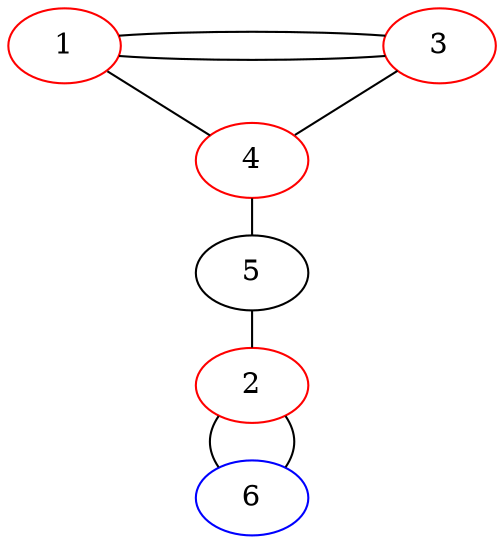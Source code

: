 graph {
  rankdir="LR";
  1 -- 3;
  1 -- 3;
  1 -- 4;
  4 -- 3;
  4 -- 5;
  5 -- 2;
  2--6
  2--6

  {
    rank="same";
    4;
    5;
    2;
6
  }

  1 [color="red"];
  2 [color="red"];
  3 [color="red"];
  4 [color="red"];
  6 [color="blue"];

}
